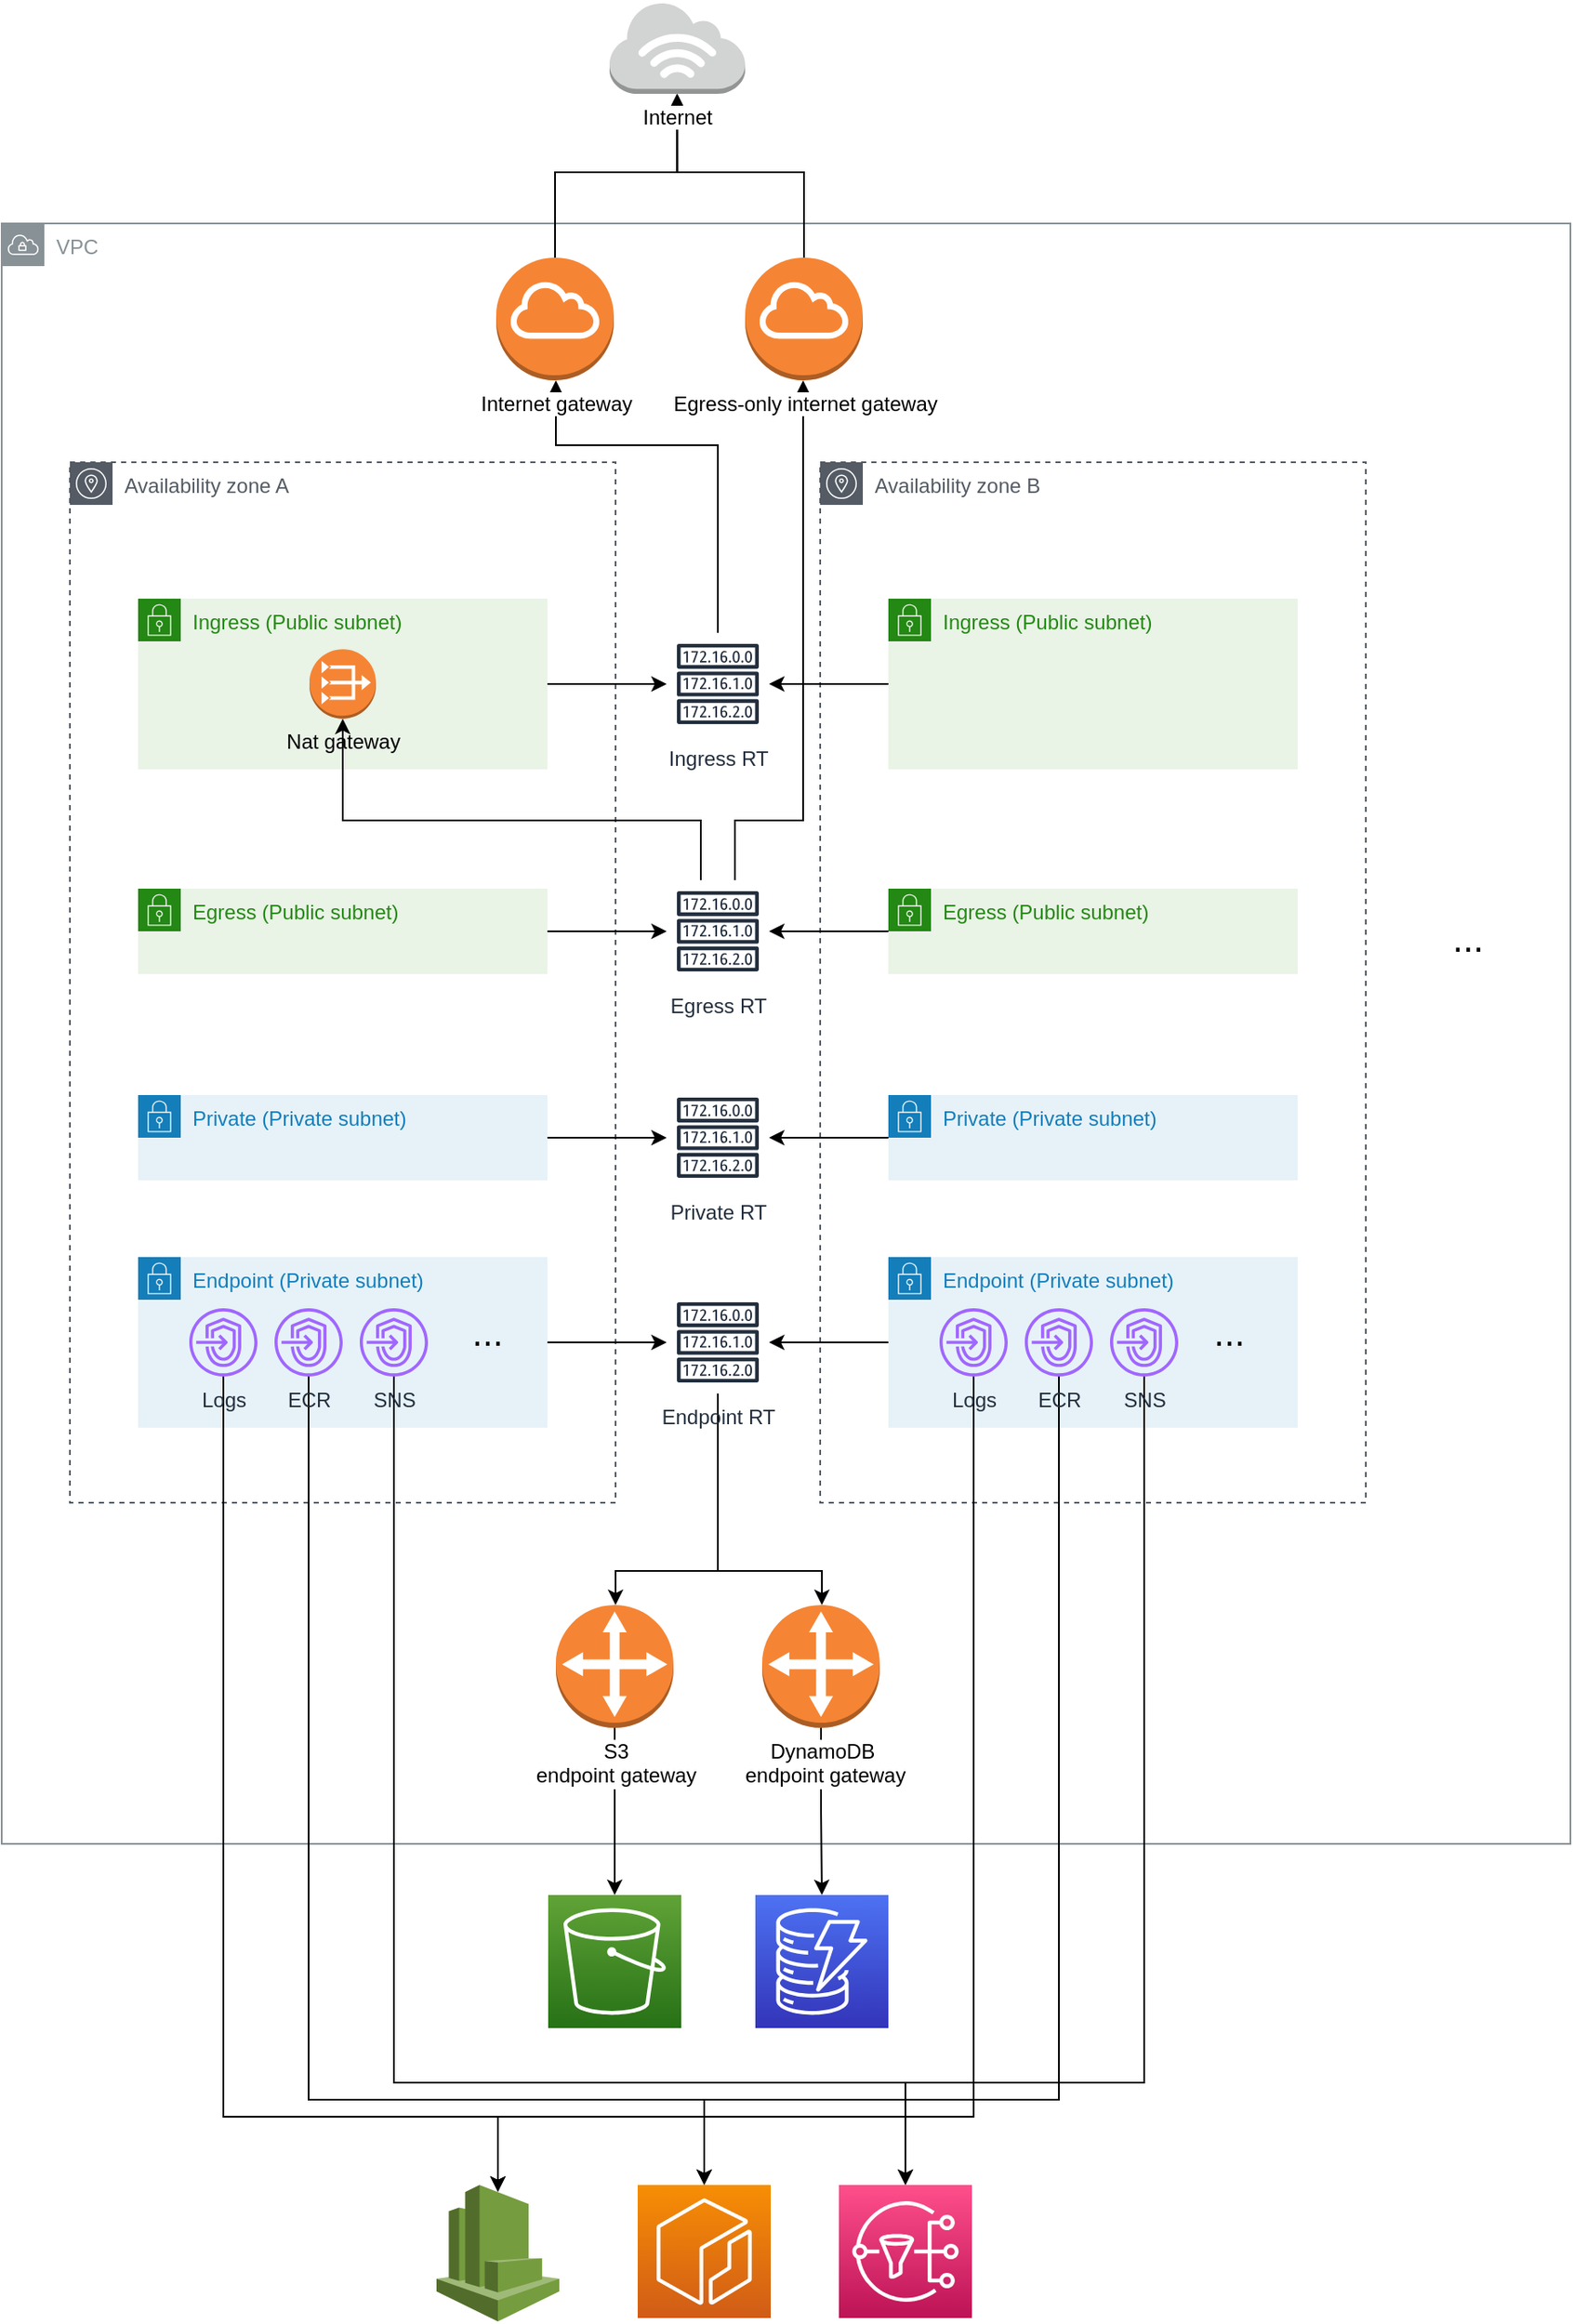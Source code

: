 <mxfile version="15.7.3" type="device" pages="2"><diagram id="TZ54bu9ikAhACLIagLU2" name="Disable multiple NAT gateway"><mxGraphModel dx="1106" dy="793" grid="1" gridSize="10" guides="1" tooltips="1" connect="1" arrows="1" fold="1" page="1" pageScale="1" pageWidth="1169" pageHeight="827" math="0" shadow="0"><root><mxCell id="0"/><mxCell id="1" parent="0"/><mxCell id="vPpTF-DonqwKRMof33t0-2" value="VPC" style="sketch=0;outlineConnect=0;gradientColor=none;html=1;whiteSpace=wrap;fontSize=12;fontStyle=0;shape=mxgraph.aws4.group;grIcon=mxgraph.aws4.group_vpc;strokeColor=#879196;fillColor=none;verticalAlign=top;align=left;spacingLeft=30;fontColor=#879196;dashed=0;" parent="1" vertex="1"><mxGeometry x="120" y="170" width="920" height="950" as="geometry"/></mxCell><mxCell id="vPpTF-DonqwKRMof33t0-3" value="Availability zone A" style="sketch=0;outlineConnect=0;gradientColor=none;html=1;whiteSpace=wrap;fontSize=12;fontStyle=0;shape=mxgraph.aws4.group;grIcon=mxgraph.aws4.group_availability_zone;strokeColor=#545B64;fillColor=none;verticalAlign=top;align=left;spacingLeft=30;fontColor=#545B64;dashed=1;" parent="1" vertex="1"><mxGeometry x="160" y="310" width="320" height="610" as="geometry"/></mxCell><mxCell id="vPpTF-DonqwKRMof33t0-4" value="Availability zone B" style="sketch=0;outlineConnect=0;gradientColor=none;html=1;whiteSpace=wrap;fontSize=12;fontStyle=0;shape=mxgraph.aws4.group;grIcon=mxgraph.aws4.group_availability_zone;strokeColor=#545B64;fillColor=none;verticalAlign=top;align=left;spacingLeft=30;fontColor=#545B64;dashed=1;" parent="1" vertex="1"><mxGeometry x="600" y="310" width="320" height="610" as="geometry"/></mxCell><mxCell id="vPpTF-DonqwKRMof33t0-5" value="..." style="text;html=1;strokeColor=none;fillColor=none;align=center;verticalAlign=middle;whiteSpace=wrap;rounded=0;fontSize=22;" parent="1" vertex="1"><mxGeometry x="950" y="575" width="60" height="30" as="geometry"/></mxCell><mxCell id="vPpTF-DonqwKRMof33t0-26" style="edgeStyle=orthogonalEdgeStyle;rounded=0;orthogonalLoop=1;jettySize=auto;html=1;exitX=1;exitY=0.5;exitDx=0;exitDy=0;fontSize=22;" parent="1" source="vPpTF-DonqwKRMof33t0-6" target="vPpTF-DonqwKRMof33t0-17" edge="1"><mxGeometry relative="1" as="geometry"/></mxCell><mxCell id="vPpTF-DonqwKRMof33t0-6" value="Endpoint (Private subnet)" style="points=[[0,0],[0.25,0],[0.5,0],[0.75,0],[1,0],[1,0.25],[1,0.5],[1,0.75],[1,1],[0.75,1],[0.5,1],[0.25,1],[0,1],[0,0.75],[0,0.5],[0,0.25]];outlineConnect=0;gradientColor=none;html=1;whiteSpace=wrap;fontSize=12;fontStyle=0;shape=mxgraph.aws4.group;grIcon=mxgraph.aws4.group_security_group;grStroke=0;strokeColor=#147EBA;fillColor=#E6F2F8;verticalAlign=top;align=left;spacingLeft=30;fontColor=#147EBA;dashed=0;" parent="1" vertex="1"><mxGeometry x="200" y="776" width="240" height="100" as="geometry"/></mxCell><mxCell id="vPpTF-DonqwKRMof33t0-27" style="edgeStyle=orthogonalEdgeStyle;rounded=0;orthogonalLoop=1;jettySize=auto;html=1;exitX=0;exitY=0.5;exitDx=0;exitDy=0;fontSize=22;" parent="1" source="vPpTF-DonqwKRMof33t0-7" target="vPpTF-DonqwKRMof33t0-17" edge="1"><mxGeometry relative="1" as="geometry"><mxPoint x="590" y="826" as="targetPoint"/></mxGeometry></mxCell><mxCell id="vPpTF-DonqwKRMof33t0-7" value="Endpoint (Private subnet)" style="points=[[0,0],[0.25,0],[0.5,0],[0.75,0],[1,0],[1,0.25],[1,0.5],[1,0.75],[1,1],[0.75,1],[0.5,1],[0.25,1],[0,1],[0,0.75],[0,0.5],[0,0.25]];outlineConnect=0;gradientColor=none;html=1;whiteSpace=wrap;fontSize=12;fontStyle=0;shape=mxgraph.aws4.group;grIcon=mxgraph.aws4.group_security_group;grStroke=0;strokeColor=#147EBA;fillColor=#E6F2F8;verticalAlign=top;align=left;spacingLeft=30;fontColor=#147EBA;dashed=0;" parent="1" vertex="1"><mxGeometry x="640" y="776" width="240" height="100" as="geometry"/></mxCell><mxCell id="vPpTF-DonqwKRMof33t0-19" style="edgeStyle=orthogonalEdgeStyle;rounded=0;orthogonalLoop=1;jettySize=auto;html=1;exitX=1;exitY=0.5;exitDx=0;exitDy=0;fontSize=22;" parent="1" source="vPpTF-DonqwKRMof33t0-8" target="vPpTF-DonqwKRMof33t0-14" edge="1"><mxGeometry relative="1" as="geometry"/></mxCell><mxCell id="vPpTF-DonqwKRMof33t0-8" value="Ingress (Public subnet)" style="points=[[0,0],[0.25,0],[0.5,0],[0.75,0],[1,0],[1,0.25],[1,0.5],[1,0.75],[1,1],[0.75,1],[0.5,1],[0.25,1],[0,1],[0,0.75],[0,0.5],[0,0.25]];outlineConnect=0;gradientColor=none;html=1;whiteSpace=wrap;fontSize=12;fontStyle=0;shape=mxgraph.aws4.group;grIcon=mxgraph.aws4.group_security_group;grStroke=0;strokeColor=#248814;fillColor=#E9F3E6;verticalAlign=top;align=left;spacingLeft=30;fontColor=#248814;dashed=0;" parent="1" vertex="1"><mxGeometry x="200" y="390" width="240" height="100" as="geometry"/></mxCell><mxCell id="vPpTF-DonqwKRMof33t0-20" style="edgeStyle=orthogonalEdgeStyle;rounded=0;orthogonalLoop=1;jettySize=auto;html=1;exitX=0;exitY=0.5;exitDx=0;exitDy=0;fontSize=22;" parent="1" source="vPpTF-DonqwKRMof33t0-9" target="vPpTF-DonqwKRMof33t0-14" edge="1"><mxGeometry relative="1" as="geometry"><mxPoint x="590" y="440" as="targetPoint"/></mxGeometry></mxCell><mxCell id="vPpTF-DonqwKRMof33t0-9" value="Ingress (Public subnet)" style="points=[[0,0],[0.25,0],[0.5,0],[0.75,0],[1,0],[1,0.25],[1,0.5],[1,0.75],[1,1],[0.75,1],[0.5,1],[0.25,1],[0,1],[0,0.75],[0,0.5],[0,0.25]];outlineConnect=0;gradientColor=none;html=1;whiteSpace=wrap;fontSize=12;fontStyle=0;shape=mxgraph.aws4.group;grIcon=mxgraph.aws4.group_security_group;grStroke=0;strokeColor=#248814;fillColor=#E9F3E6;verticalAlign=top;align=left;spacingLeft=30;fontColor=#248814;dashed=0;" parent="1" vertex="1"><mxGeometry x="640" y="390" width="240" height="100" as="geometry"/></mxCell><mxCell id="vPpTF-DonqwKRMof33t0-23" style="edgeStyle=orthogonalEdgeStyle;rounded=0;orthogonalLoop=1;jettySize=auto;html=1;exitX=1;exitY=0.5;exitDx=0;exitDy=0;fontSize=22;" parent="1" source="vPpTF-DonqwKRMof33t0-10" target="vPpTF-DonqwKRMof33t0-15" edge="1"><mxGeometry relative="1" as="geometry"/></mxCell><mxCell id="vPpTF-DonqwKRMof33t0-10" value="Egress (Public subnet)" style="points=[[0,0],[0.25,0],[0.5,0],[0.75,0],[1,0],[1,0.25],[1,0.5],[1,0.75],[1,1],[0.75,1],[0.5,1],[0.25,1],[0,1],[0,0.75],[0,0.5],[0,0.25]];outlineConnect=0;gradientColor=none;html=1;whiteSpace=wrap;fontSize=12;fontStyle=0;shape=mxgraph.aws4.group;grIcon=mxgraph.aws4.group_security_group;grStroke=0;strokeColor=#248814;fillColor=#E9F3E6;verticalAlign=top;align=left;spacingLeft=30;fontColor=#248814;dashed=0;" parent="1" vertex="1"><mxGeometry x="200" y="560" width="240" height="50" as="geometry"/></mxCell><mxCell id="vPpTF-DonqwKRMof33t0-22" style="edgeStyle=orthogonalEdgeStyle;rounded=0;orthogonalLoop=1;jettySize=auto;html=1;exitX=0;exitY=0.5;exitDx=0;exitDy=0;fontSize=22;" parent="1" source="vPpTF-DonqwKRMof33t0-11" target="vPpTF-DonqwKRMof33t0-15" edge="1"><mxGeometry relative="1" as="geometry"><mxPoint x="590" y="585" as="targetPoint"/></mxGeometry></mxCell><mxCell id="vPpTF-DonqwKRMof33t0-11" value="Egress (Public subnet)" style="points=[[0,0],[0.25,0],[0.5,0],[0.75,0],[1,0],[1,0.25],[1,0.5],[1,0.75],[1,1],[0.75,1],[0.5,1],[0.25,1],[0,1],[0,0.75],[0,0.5],[0,0.25]];outlineConnect=0;gradientColor=none;html=1;whiteSpace=wrap;fontSize=12;fontStyle=0;shape=mxgraph.aws4.group;grIcon=mxgraph.aws4.group_security_group;grStroke=0;strokeColor=#248814;fillColor=#E9F3E6;verticalAlign=top;align=left;spacingLeft=30;fontColor=#248814;dashed=0;" parent="1" vertex="1"><mxGeometry x="640" y="560" width="240" height="50" as="geometry"/></mxCell><mxCell id="vPpTF-DonqwKRMof33t0-25" style="edgeStyle=orthogonalEdgeStyle;rounded=0;orthogonalLoop=1;jettySize=auto;html=1;exitX=1;exitY=0.5;exitDx=0;exitDy=0;fontSize=22;" parent="1" source="vPpTF-DonqwKRMof33t0-12" target="vPpTF-DonqwKRMof33t0-18" edge="1"><mxGeometry relative="1" as="geometry"/></mxCell><mxCell id="vPpTF-DonqwKRMof33t0-12" value="Private (Private subnet)" style="points=[[0,0],[0.25,0],[0.5,0],[0.75,0],[1,0],[1,0.25],[1,0.5],[1,0.75],[1,1],[0.75,1],[0.5,1],[0.25,1],[0,1],[0,0.75],[0,0.5],[0,0.25]];outlineConnect=0;gradientColor=none;html=1;whiteSpace=wrap;fontSize=12;fontStyle=0;shape=mxgraph.aws4.group;grIcon=mxgraph.aws4.group_security_group;grStroke=0;strokeColor=#147EBA;fillColor=#E6F2F8;verticalAlign=top;align=left;spacingLeft=30;fontColor=#147EBA;dashed=0;" parent="1" vertex="1"><mxGeometry x="200" y="681" width="240" height="50" as="geometry"/></mxCell><mxCell id="vPpTF-DonqwKRMof33t0-24" style="edgeStyle=orthogonalEdgeStyle;rounded=0;orthogonalLoop=1;jettySize=auto;html=1;exitX=0;exitY=0.5;exitDx=0;exitDy=0;fontSize=22;" parent="1" source="vPpTF-DonqwKRMof33t0-13" target="vPpTF-DonqwKRMof33t0-18" edge="1"><mxGeometry relative="1" as="geometry"><mxPoint x="590" y="706" as="targetPoint"/></mxGeometry></mxCell><mxCell id="vPpTF-DonqwKRMof33t0-13" value="Private (Private subnet)" style="points=[[0,0],[0.25,0],[0.5,0],[0.75,0],[1,0],[1,0.25],[1,0.5],[1,0.75],[1,1],[0.75,1],[0.5,1],[0.25,1],[0,1],[0,0.75],[0,0.5],[0,0.25]];outlineConnect=0;gradientColor=none;html=1;whiteSpace=wrap;fontSize=12;fontStyle=0;shape=mxgraph.aws4.group;grIcon=mxgraph.aws4.group_security_group;grStroke=0;strokeColor=#147EBA;fillColor=#E6F2F8;verticalAlign=top;align=left;spacingLeft=30;fontColor=#147EBA;dashed=0;" parent="1" vertex="1"><mxGeometry x="640" y="681" width="240" height="50" as="geometry"/></mxCell><mxCell id="vPpTF-DonqwKRMof33t0-29" style="edgeStyle=orthogonalEdgeStyle;rounded=0;orthogonalLoop=1;jettySize=auto;html=1;fontSize=12;" parent="1" source="vPpTF-DonqwKRMof33t0-14" target="vPpTF-DonqwKRMof33t0-28" edge="1"><mxGeometry relative="1" as="geometry"><Array as="points"><mxPoint x="540" y="300"/><mxPoint x="445" y="300"/></Array></mxGeometry></mxCell><mxCell id="vPpTF-DonqwKRMof33t0-14" value="Ingress RT" style="sketch=0;outlineConnect=0;fontColor=#232F3E;gradientColor=none;strokeColor=#232F3E;fillColor=#ffffff;dashed=0;verticalLabelPosition=bottom;verticalAlign=top;align=center;html=1;fontSize=12;fontStyle=0;aspect=fixed;shape=mxgraph.aws4.resourceIcon;resIcon=mxgraph.aws4.route_table;" parent="1" vertex="1"><mxGeometry x="510" y="410" width="60" height="60" as="geometry"/></mxCell><mxCell id="vPpTF-DonqwKRMof33t0-32" style="edgeStyle=orthogonalEdgeStyle;rounded=0;orthogonalLoop=1;jettySize=auto;html=1;entryX=0.5;entryY=1;entryDx=0;entryDy=0;entryPerimeter=0;fontSize=12;" parent="1" source="vPpTF-DonqwKRMof33t0-15" target="vPpTF-DonqwKRMof33t0-30" edge="1"><mxGeometry relative="1" as="geometry"><Array as="points"><mxPoint x="530" y="520"/><mxPoint x="320" y="520"/></Array></mxGeometry></mxCell><mxCell id="vPpTF-DonqwKRMof33t0-34" style="edgeStyle=orthogonalEdgeStyle;rounded=0;orthogonalLoop=1;jettySize=auto;html=1;entryX=0.5;entryY=1;entryDx=0;entryDy=0;entryPerimeter=0;fontSize=12;" parent="1" source="vPpTF-DonqwKRMof33t0-15" target="vPpTF-DonqwKRMof33t0-33" edge="1"><mxGeometry relative="1" as="geometry"><Array as="points"><mxPoint x="550" y="520"/><mxPoint x="590" y="520"/><mxPoint x="590" y="262"/></Array></mxGeometry></mxCell><mxCell id="vPpTF-DonqwKRMof33t0-15" value="Egress RT" style="sketch=0;outlineConnect=0;fontColor=#232F3E;gradientColor=none;strokeColor=#232F3E;fillColor=#ffffff;dashed=0;verticalLabelPosition=bottom;verticalAlign=top;align=center;html=1;fontSize=12;fontStyle=0;aspect=fixed;shape=mxgraph.aws4.resourceIcon;resIcon=mxgraph.aws4.route_table;" parent="1" vertex="1"><mxGeometry x="510" y="555" width="60" height="60" as="geometry"/></mxCell><mxCell id="vPpTF-DonqwKRMof33t0-41" style="edgeStyle=orthogonalEdgeStyle;rounded=0;orthogonalLoop=1;jettySize=auto;html=1;fontSize=12;" parent="1" source="vPpTF-DonqwKRMof33t0-17" target="vPpTF-DonqwKRMof33t0-40" edge="1"><mxGeometry relative="1" as="geometry"><Array as="points"><mxPoint x="540" y="960"/><mxPoint x="480" y="960"/></Array></mxGeometry></mxCell><mxCell id="vPpTF-DonqwKRMof33t0-43" style="edgeStyle=orthogonalEdgeStyle;rounded=0;orthogonalLoop=1;jettySize=auto;html=1;fontSize=12;" parent="1" source="vPpTF-DonqwKRMof33t0-17" target="vPpTF-DonqwKRMof33t0-42" edge="1"><mxGeometry relative="1" as="geometry"><Array as="points"><mxPoint x="540" y="960"/><mxPoint x="601" y="960"/></Array></mxGeometry></mxCell><mxCell id="vPpTF-DonqwKRMof33t0-17" value="Endpoint RT" style="sketch=0;outlineConnect=0;fontColor=#232F3E;gradientColor=none;strokeColor=#232F3E;fillColor=#ffffff;dashed=0;verticalLabelPosition=bottom;verticalAlign=top;align=center;html=1;fontSize=12;fontStyle=0;aspect=fixed;shape=mxgraph.aws4.resourceIcon;resIcon=mxgraph.aws4.route_table;" parent="1" vertex="1"><mxGeometry x="510" y="796" width="60" height="60" as="geometry"/></mxCell><mxCell id="vPpTF-DonqwKRMof33t0-18" value="Private RT" style="sketch=0;outlineConnect=0;fontColor=#232F3E;gradientColor=none;strokeColor=#232F3E;fillColor=#ffffff;dashed=0;verticalLabelPosition=bottom;verticalAlign=top;align=center;html=1;fontSize=12;fontStyle=0;aspect=fixed;shape=mxgraph.aws4.resourceIcon;resIcon=mxgraph.aws4.route_table;" parent="1" vertex="1"><mxGeometry x="510" y="676" width="60" height="60" as="geometry"/></mxCell><mxCell id="vPpTF-DonqwKRMof33t0-36" style="edgeStyle=orthogonalEdgeStyle;rounded=0;orthogonalLoop=1;jettySize=auto;html=1;fontSize=12;" parent="1" source="vPpTF-DonqwKRMof33t0-28" target="vPpTF-DonqwKRMof33t0-35" edge="1"><mxGeometry relative="1" as="geometry"><Array as="points"><mxPoint x="445" y="140"/><mxPoint x="516" y="140"/></Array></mxGeometry></mxCell><mxCell id="vPpTF-DonqwKRMof33t0-28" value="Internet gateway" style="outlineConnect=0;dashed=0;verticalLabelPosition=bottom;verticalAlign=top;align=center;html=1;shape=mxgraph.aws3.internet_gateway;fillColor=#F58534;gradientColor=none;fontSize=12;labelBackgroundColor=default;" parent="1" vertex="1"><mxGeometry x="410" y="190" width="69" height="72" as="geometry"/></mxCell><mxCell id="vPpTF-DonqwKRMof33t0-30" value="Nat gateway" style="outlineConnect=0;dashed=0;verticalLabelPosition=bottom;verticalAlign=top;align=center;html=1;shape=mxgraph.aws3.vpc_nat_gateway;fillColor=#F58534;gradientColor=none;labelBackgroundColor=none;fontSize=12;" parent="1" vertex="1"><mxGeometry x="300.5" y="419.65" width="39" height="40.7" as="geometry"/></mxCell><mxCell id="vPpTF-DonqwKRMof33t0-38" style="edgeStyle=orthogonalEdgeStyle;rounded=0;orthogonalLoop=1;jettySize=auto;html=1;entryX=0.5;entryY=1;entryDx=0;entryDy=0;entryPerimeter=0;fontSize=12;" parent="1" source="vPpTF-DonqwKRMof33t0-33" target="vPpTF-DonqwKRMof33t0-35" edge="1"><mxGeometry relative="1" as="geometry"><Array as="points"><mxPoint x="591" y="140"/><mxPoint x="516" y="140"/></Array></mxGeometry></mxCell><mxCell id="vPpTF-DonqwKRMof33t0-33" value="Egress-only internet gateway" style="outlineConnect=0;dashed=0;verticalLabelPosition=bottom;verticalAlign=top;align=center;html=1;shape=mxgraph.aws3.internet_gateway;fillColor=#F58534;gradientColor=none;labelBackgroundColor=default;fontSize=12;" parent="1" vertex="1"><mxGeometry x="556" y="190" width="69" height="72" as="geometry"/></mxCell><mxCell id="vPpTF-DonqwKRMof33t0-35" value="Internet" style="outlineConnect=0;dashed=0;verticalLabelPosition=bottom;verticalAlign=top;align=center;html=1;shape=mxgraph.aws3.internet_3;fillColor=#D2D3D3;gradientColor=none;labelBackgroundColor=default;fontSize=12;" parent="1" vertex="1"><mxGeometry x="476.5" y="40" width="79.5" height="54" as="geometry"/></mxCell><mxCell id="vPpTF-DonqwKRMof33t0-48" style="edgeStyle=orthogonalEdgeStyle;rounded=0;orthogonalLoop=1;jettySize=auto;html=1;fontSize=12;" parent="1" source="vPpTF-DonqwKRMof33t0-40" target="vPpTF-DonqwKRMof33t0-46" edge="1"><mxGeometry relative="1" as="geometry"/></mxCell><mxCell id="vPpTF-DonqwKRMof33t0-40" value="S3 &lt;br&gt;endpoint gateway" style="outlineConnect=0;dashed=0;verticalLabelPosition=bottom;verticalAlign=top;align=center;html=1;shape=mxgraph.aws3.customer_gateway;fillColor=#F58534;gradientColor=none;labelBackgroundColor=default;fontSize=12;" parent="1" vertex="1"><mxGeometry x="445" y="980" width="69" height="72" as="geometry"/></mxCell><mxCell id="vPpTF-DonqwKRMof33t0-47" style="edgeStyle=orthogonalEdgeStyle;rounded=0;orthogonalLoop=1;jettySize=auto;html=1;entryX=0.5;entryY=0;entryDx=0;entryDy=0;entryPerimeter=0;fontSize=12;" parent="1" source="vPpTF-DonqwKRMof33t0-42" target="vPpTF-DonqwKRMof33t0-45" edge="1"><mxGeometry relative="1" as="geometry"/></mxCell><mxCell id="vPpTF-DonqwKRMof33t0-42" value="DynamoDB&lt;br&gt;&amp;nbsp;endpoint gateway" style="outlineConnect=0;dashed=0;verticalLabelPosition=bottom;verticalAlign=top;align=center;html=1;shape=mxgraph.aws3.customer_gateway;fillColor=#F58534;gradientColor=none;labelBackgroundColor=default;fontSize=12;" parent="1" vertex="1"><mxGeometry x="566" y="980" width="69" height="72" as="geometry"/></mxCell><mxCell id="vPpTF-DonqwKRMof33t0-45" value="" style="sketch=0;points=[[0,0,0],[0.25,0,0],[0.5,0,0],[0.75,0,0],[1,0,0],[0,1,0],[0.25,1,0],[0.5,1,0],[0.75,1,0],[1,1,0],[0,0.25,0],[0,0.5,0],[0,0.75,0],[1,0.25,0],[1,0.5,0],[1,0.75,0]];outlineConnect=0;fontColor=#232F3E;gradientColor=#4D72F3;gradientDirection=north;fillColor=#3334B9;strokeColor=#ffffff;dashed=0;verticalLabelPosition=bottom;verticalAlign=top;align=center;html=1;fontSize=12;fontStyle=0;aspect=fixed;shape=mxgraph.aws4.resourceIcon;resIcon=mxgraph.aws4.dynamodb;labelBackgroundColor=default;" parent="1" vertex="1"><mxGeometry x="562" y="1150" width="78" height="78" as="geometry"/></mxCell><mxCell id="vPpTF-DonqwKRMof33t0-46" value="" style="sketch=0;points=[[0,0,0],[0.25,0,0],[0.5,0,0],[0.75,0,0],[1,0,0],[0,1,0],[0.25,1,0],[0.5,1,0],[0.75,1,0],[1,1,0],[0,0.25,0],[0,0.5,0],[0,0.75,0],[1,0.25,0],[1,0.5,0],[1,0.75,0]];outlineConnect=0;fontColor=#232F3E;gradientColor=#60A337;gradientDirection=north;fillColor=#277116;strokeColor=#ffffff;dashed=0;verticalLabelPosition=bottom;verticalAlign=top;align=center;html=1;fontSize=12;fontStyle=0;aspect=fixed;shape=mxgraph.aws4.resourceIcon;resIcon=mxgraph.aws4.s3;labelBackgroundColor=default;" parent="1" vertex="1"><mxGeometry x="440.5" y="1150" width="78" height="78" as="geometry"/></mxCell><mxCell id="vPpTF-DonqwKRMof33t0-58" style="edgeStyle=orthogonalEdgeStyle;rounded=0;orthogonalLoop=1;jettySize=auto;html=1;entryX=0.5;entryY=0.05;entryDx=0;entryDy=0;entryPerimeter=0;fontSize=12;" parent="1" source="vPpTF-DonqwKRMof33t0-49" target="vPpTF-DonqwKRMof33t0-52" edge="1"><mxGeometry relative="1" as="geometry"><Array as="points"><mxPoint x="250" y="1280"/><mxPoint x="411" y="1280"/></Array></mxGeometry></mxCell><mxCell id="vPpTF-DonqwKRMof33t0-49" value="Logs" style="sketch=0;outlineConnect=0;fontColor=#232F3E;gradientColor=none;fillColor=#A166FF;strokeColor=none;dashed=0;verticalLabelPosition=bottom;verticalAlign=top;align=center;html=1;fontSize=12;fontStyle=0;aspect=fixed;pointerEvents=1;shape=mxgraph.aws4.endpoints;labelBackgroundColor=none;" parent="1" vertex="1"><mxGeometry x="230" y="806" width="40" height="40" as="geometry"/></mxCell><mxCell id="vPpTF-DonqwKRMof33t0-60" style="edgeStyle=orthogonalEdgeStyle;rounded=0;orthogonalLoop=1;jettySize=auto;html=1;fontSize=12;" parent="1" source="vPpTF-DonqwKRMof33t0-50" target="vPpTF-DonqwKRMof33t0-53" edge="1"><mxGeometry relative="1" as="geometry"><Array as="points"><mxPoint x="300" y="1270"/><mxPoint x="532" y="1270"/></Array></mxGeometry></mxCell><mxCell id="vPpTF-DonqwKRMof33t0-50" value="ECR" style="sketch=0;outlineConnect=0;fontColor=#232F3E;gradientColor=none;fillColor=#A166FF;strokeColor=none;dashed=0;verticalLabelPosition=bottom;verticalAlign=top;align=center;html=1;fontSize=12;fontStyle=0;aspect=fixed;pointerEvents=1;shape=mxgraph.aws4.endpoints;labelBackgroundColor=none;" parent="1" vertex="1"><mxGeometry x="280" y="806" width="40" height="40" as="geometry"/></mxCell><mxCell id="vPpTF-DonqwKRMof33t0-63" style="edgeStyle=orthogonalEdgeStyle;rounded=0;orthogonalLoop=1;jettySize=auto;html=1;fontSize=12;" parent="1" source="vPpTF-DonqwKRMof33t0-51" target="vPpTF-DonqwKRMof33t0-54" edge="1"><mxGeometry relative="1" as="geometry"><Array as="points"><mxPoint x="350" y="1260"/><mxPoint x="650" y="1260"/></Array></mxGeometry></mxCell><mxCell id="vPpTF-DonqwKRMof33t0-51" value="SNS" style="sketch=0;outlineConnect=0;fontColor=#232F3E;gradientColor=none;fillColor=#A166FF;strokeColor=none;dashed=0;verticalLabelPosition=bottom;verticalAlign=top;align=center;html=1;fontSize=12;fontStyle=0;aspect=fixed;pointerEvents=1;shape=mxgraph.aws4.endpoints;labelBackgroundColor=none;" parent="1" vertex="1"><mxGeometry x="330" y="806" width="40" height="40" as="geometry"/></mxCell><mxCell id="vPpTF-DonqwKRMof33t0-52" value="" style="outlineConnect=0;dashed=0;verticalLabelPosition=bottom;verticalAlign=top;align=center;html=1;shape=mxgraph.aws3.cloudwatch;fillColor=#759C3E;gradientColor=none;labelBackgroundColor=none;fontSize=12;" parent="1" vertex="1"><mxGeometry x="375" y="1320" width="72" height="80" as="geometry"/></mxCell><mxCell id="vPpTF-DonqwKRMof33t0-53" value="" style="sketch=0;points=[[0,0,0],[0.25,0,0],[0.5,0,0],[0.75,0,0],[1,0,0],[0,1,0],[0.25,1,0],[0.5,1,0],[0.75,1,0],[1,1,0],[0,0.25,0],[0,0.5,0],[0,0.75,0],[1,0.25,0],[1,0.5,0],[1,0.75,0]];outlineConnect=0;fontColor=#232F3E;gradientColor=#F78E04;gradientDirection=north;fillColor=#D05C17;strokeColor=#ffffff;dashed=0;verticalLabelPosition=bottom;verticalAlign=top;align=center;html=1;fontSize=12;fontStyle=0;aspect=fixed;shape=mxgraph.aws4.resourceIcon;resIcon=mxgraph.aws4.ecr;labelBackgroundColor=none;" parent="1" vertex="1"><mxGeometry x="493" y="1320" width="78" height="78" as="geometry"/></mxCell><mxCell id="vPpTF-DonqwKRMof33t0-54" value="" style="sketch=0;points=[[0,0,0],[0.25,0,0],[0.5,0,0],[0.75,0,0],[1,0,0],[0,1,0],[0.25,1,0],[0.5,1,0],[0.75,1,0],[1,1,0],[0,0.25,0],[0,0.5,0],[0,0.75,0],[1,0.25,0],[1,0.5,0],[1,0.75,0]];outlineConnect=0;fontColor=#232F3E;gradientColor=#FF4F8B;gradientDirection=north;fillColor=#BC1356;strokeColor=#ffffff;dashed=0;verticalLabelPosition=bottom;verticalAlign=top;align=center;html=1;fontSize=12;fontStyle=0;aspect=fixed;shape=mxgraph.aws4.resourceIcon;resIcon=mxgraph.aws4.sns;labelBackgroundColor=none;" parent="1" vertex="1"><mxGeometry x="611" y="1320" width="78" height="78" as="geometry"/></mxCell><mxCell id="vPpTF-DonqwKRMof33t0-59" style="edgeStyle=orthogonalEdgeStyle;rounded=0;orthogonalLoop=1;jettySize=auto;html=1;entryX=0.5;entryY=0.05;entryDx=0;entryDy=0;entryPerimeter=0;fontSize=12;" parent="1" source="vPpTF-DonqwKRMof33t0-55" target="vPpTF-DonqwKRMof33t0-52" edge="1"><mxGeometry relative="1" as="geometry"><Array as="points"><mxPoint x="690" y="1280"/><mxPoint x="411" y="1280"/></Array></mxGeometry></mxCell><mxCell id="vPpTF-DonqwKRMof33t0-55" value="Logs" style="sketch=0;outlineConnect=0;fontColor=#232F3E;gradientColor=none;fillColor=#A166FF;strokeColor=none;dashed=0;verticalLabelPosition=bottom;verticalAlign=top;align=center;html=1;fontSize=12;fontStyle=0;aspect=fixed;pointerEvents=1;shape=mxgraph.aws4.endpoints;labelBackgroundColor=none;" parent="1" vertex="1"><mxGeometry x="670" y="806" width="40" height="40" as="geometry"/></mxCell><mxCell id="vPpTF-DonqwKRMof33t0-61" style="edgeStyle=orthogonalEdgeStyle;rounded=0;orthogonalLoop=1;jettySize=auto;html=1;fontSize=12;" parent="1" source="vPpTF-DonqwKRMof33t0-56" target="vPpTF-DonqwKRMof33t0-53" edge="1"><mxGeometry relative="1" as="geometry"><Array as="points"><mxPoint x="740" y="1270"/><mxPoint x="532" y="1270"/></Array></mxGeometry></mxCell><mxCell id="vPpTF-DonqwKRMof33t0-56" value="ECR" style="sketch=0;outlineConnect=0;fontColor=#232F3E;gradientColor=none;fillColor=#A166FF;strokeColor=none;dashed=0;verticalLabelPosition=bottom;verticalAlign=top;align=center;html=1;fontSize=12;fontStyle=0;aspect=fixed;pointerEvents=1;shape=mxgraph.aws4.endpoints;labelBackgroundColor=none;" parent="1" vertex="1"><mxGeometry x="720" y="806" width="40" height="40" as="geometry"/></mxCell><mxCell id="vPpTF-DonqwKRMof33t0-62" style="edgeStyle=orthogonalEdgeStyle;rounded=0;orthogonalLoop=1;jettySize=auto;html=1;fontSize=12;" parent="1" source="vPpTF-DonqwKRMof33t0-57" target="vPpTF-DonqwKRMof33t0-54" edge="1"><mxGeometry relative="1" as="geometry"><Array as="points"><mxPoint x="790" y="1260"/><mxPoint x="650" y="1260"/></Array></mxGeometry></mxCell><mxCell id="vPpTF-DonqwKRMof33t0-57" value="SNS" style="sketch=0;outlineConnect=0;fontColor=#232F3E;gradientColor=none;fillColor=#A166FF;strokeColor=none;dashed=0;verticalLabelPosition=bottom;verticalAlign=top;align=center;html=1;fontSize=12;fontStyle=0;aspect=fixed;pointerEvents=1;shape=mxgraph.aws4.endpoints;labelBackgroundColor=none;" parent="1" vertex="1"><mxGeometry x="770" y="806" width="40" height="40" as="geometry"/></mxCell><mxCell id="vPpTF-DonqwKRMof33t0-65" value="..." style="text;html=1;strokeColor=none;fillColor=none;align=center;verticalAlign=middle;whiteSpace=wrap;rounded=0;fontSize=22;" parent="1" vertex="1"><mxGeometry x="810" y="806" width="60" height="30" as="geometry"/></mxCell><mxCell id="vPpTF-DonqwKRMof33t0-66" value="..." style="text;html=1;strokeColor=none;fillColor=none;align=center;verticalAlign=middle;whiteSpace=wrap;rounded=0;fontSize=22;" parent="1" vertex="1"><mxGeometry x="375" y="806" width="60" height="30" as="geometry"/></mxCell></root></mxGraphModel></diagram><diagram id="oc0LXDnyFK4rldXFDPoU" name="Enable multiple NAT gateway"><mxGraphModel dx="1106" dy="793" grid="1" gridSize="10" guides="1" tooltips="1" connect="1" arrows="1" fold="1" page="1" pageScale="1" pageWidth="850" pageHeight="1100" background="#ffffff" math="0" shadow="0"><root><mxCell id="l81Duiumf09yxJIa4L9Y-0"/><mxCell id="l81Duiumf09yxJIa4L9Y-1" parent="l81Duiumf09yxJIa4L9Y-0"/><mxCell id="xAfM93EW6_2ZGEFc-auE-0" value="VPC" style="sketch=0;outlineConnect=0;gradientColor=none;html=1;whiteSpace=wrap;fontSize=12;fontStyle=0;shape=mxgraph.aws4.group;grIcon=mxgraph.aws4.group_vpc;strokeColor=#879196;fillColor=none;verticalAlign=top;align=left;spacingLeft=30;fontColor=#879196;dashed=0;" parent="l81Duiumf09yxJIa4L9Y-1" vertex="1"><mxGeometry x="120" y="170" width="1120" height="950" as="geometry"/></mxCell><mxCell id="xAfM93EW6_2ZGEFc-auE-1" value="Availability zone A" style="sketch=0;outlineConnect=0;gradientColor=none;html=1;whiteSpace=wrap;fontSize=12;fontStyle=0;shape=mxgraph.aws4.group;grIcon=mxgraph.aws4.group_availability_zone;strokeColor=#545B64;fillColor=none;verticalAlign=top;align=left;spacingLeft=30;fontColor=#545B64;dashed=1;" parent="l81Duiumf09yxJIa4L9Y-1" vertex="1"><mxGeometry x="160" y="310" width="390" height="610" as="geometry"/></mxCell><mxCell id="xAfM93EW6_2ZGEFc-auE-2" value="Availability zone B" style="sketch=0;outlineConnect=0;gradientColor=none;html=1;whiteSpace=wrap;fontSize=12;fontStyle=0;shape=mxgraph.aws4.group;grIcon=mxgraph.aws4.group_availability_zone;strokeColor=#545B64;fillColor=none;verticalAlign=top;align=left;spacingLeft=30;fontColor=#545B64;dashed=1;" parent="l81Duiumf09yxJIa4L9Y-1" vertex="1"><mxGeometry x="730" y="310" width="400" height="610" as="geometry"/></mxCell><mxCell id="xAfM93EW6_2ZGEFc-auE-3" value="..." style="text;html=1;strokeColor=none;fillColor=none;align=center;verticalAlign=middle;whiteSpace=wrap;rounded=0;fontSize=22;" parent="l81Duiumf09yxJIa4L9Y-1" vertex="1"><mxGeometry x="1160" y="575" width="60" height="30" as="geometry"/></mxCell><mxCell id="xAfM93EW6_2ZGEFc-auE-4" style="edgeStyle=orthogonalEdgeStyle;rounded=0;orthogonalLoop=1;jettySize=auto;html=1;exitX=1;exitY=0.5;exitDx=0;exitDy=0;fontSize=22;" parent="l81Duiumf09yxJIa4L9Y-1" source="xAfM93EW6_2ZGEFc-auE-5" target="xAfM93EW6_2ZGEFc-auE-27" edge="1"><mxGeometry relative="1" as="geometry"/></mxCell><mxCell id="xAfM93EW6_2ZGEFc-auE-5" value="Endpoint (Private subnet)" style="points=[[0,0],[0.25,0],[0.5,0],[0.75,0],[1,0],[1,0.25],[1,0.5],[1,0.75],[1,1],[0.75,1],[0.5,1],[0.25,1],[0,1],[0,0.75],[0,0.5],[0,0.25]];outlineConnect=0;gradientColor=none;html=1;whiteSpace=wrap;fontSize=12;fontStyle=0;shape=mxgraph.aws4.group;grIcon=mxgraph.aws4.group_security_group;grStroke=0;strokeColor=#147EBA;fillColor=#E6F2F8;verticalAlign=top;align=left;spacingLeft=30;fontColor=#147EBA;dashed=0;" parent="l81Duiumf09yxJIa4L9Y-1" vertex="1"><mxGeometry x="200" y="776" width="240" height="100" as="geometry"/></mxCell><mxCell id="xAfM93EW6_2ZGEFc-auE-6" style="edgeStyle=orthogonalEdgeStyle;rounded=0;orthogonalLoop=1;jettySize=auto;html=1;exitX=0;exitY=0.5;exitDx=0;exitDy=0;fontSize=22;" parent="l81Duiumf09yxJIa4L9Y-1" source="xAfM93EW6_2ZGEFc-auE-7" target="xAfM93EW6_2ZGEFc-auE-27" edge="1"><mxGeometry relative="1" as="geometry"><mxPoint x="720" y="826" as="targetPoint"/></mxGeometry></mxCell><mxCell id="xAfM93EW6_2ZGEFc-auE-7" value="Endpoint (Private subnet)" style="points=[[0,0],[0.25,0],[0.5,0],[0.75,0],[1,0],[1,0.25],[1,0.5],[1,0.75],[1,1],[0.75,1],[0.5,1],[0.25,1],[0,1],[0,0.75],[0,0.5],[0,0.25]];outlineConnect=0;gradientColor=none;html=1;whiteSpace=wrap;fontSize=12;fontStyle=0;shape=mxgraph.aws4.group;grIcon=mxgraph.aws4.group_security_group;grStroke=0;strokeColor=#147EBA;fillColor=#E6F2F8;verticalAlign=top;align=left;spacingLeft=30;fontColor=#147EBA;dashed=0;" parent="l81Duiumf09yxJIa4L9Y-1" vertex="1"><mxGeometry x="850" y="776" width="240" height="100" as="geometry"/></mxCell><mxCell id="xAfM93EW6_2ZGEFc-auE-8" style="edgeStyle=orthogonalEdgeStyle;rounded=0;orthogonalLoop=1;jettySize=auto;html=1;exitX=1;exitY=0.5;exitDx=0;exitDy=0;fontSize=22;" parent="l81Duiumf09yxJIa4L9Y-1" source="xAfM93EW6_2ZGEFc-auE-9" target="xAfM93EW6_2ZGEFc-auE-21" edge="1"><mxGeometry relative="1" as="geometry"/></mxCell><mxCell id="xAfM93EW6_2ZGEFc-auE-9" value="Ingress (Public subnet)" style="points=[[0,0],[0.25,0],[0.5,0],[0.75,0],[1,0],[1,0.25],[1,0.5],[1,0.75],[1,1],[0.75,1],[0.5,1],[0.25,1],[0,1],[0,0.75],[0,0.5],[0,0.25]];outlineConnect=0;gradientColor=none;html=1;whiteSpace=wrap;fontSize=12;fontStyle=0;shape=mxgraph.aws4.group;grIcon=mxgraph.aws4.group_security_group;grStroke=0;strokeColor=#248814;fillColor=#E9F3E6;verticalAlign=top;align=left;spacingLeft=30;fontColor=#248814;dashed=0;" parent="l81Duiumf09yxJIa4L9Y-1" vertex="1"><mxGeometry x="200" y="390" width="240" height="100" as="geometry"/></mxCell><mxCell id="xAfM93EW6_2ZGEFc-auE-10" style="edgeStyle=orthogonalEdgeStyle;rounded=0;orthogonalLoop=1;jettySize=auto;html=1;exitX=0;exitY=0.5;exitDx=0;exitDy=0;fontSize=22;" parent="l81Duiumf09yxJIa4L9Y-1" source="xAfM93EW6_2ZGEFc-auE-11" target="xAfM93EW6_2ZGEFc-auE-21" edge="1"><mxGeometry relative="1" as="geometry"><mxPoint x="720" y="440" as="targetPoint"/></mxGeometry></mxCell><mxCell id="xAfM93EW6_2ZGEFc-auE-11" value="Ingress (Public subnet)" style="points=[[0,0],[0.25,0],[0.5,0],[0.75,0],[1,0],[1,0.25],[1,0.5],[1,0.75],[1,1],[0.75,1],[0.5,1],[0.25,1],[0,1],[0,0.75],[0,0.5],[0,0.25]];outlineConnect=0;gradientColor=none;html=1;whiteSpace=wrap;fontSize=12;fontStyle=0;shape=mxgraph.aws4.group;grIcon=mxgraph.aws4.group_security_group;grStroke=0;strokeColor=#248814;fillColor=#E9F3E6;verticalAlign=top;align=left;spacingLeft=30;fontColor=#248814;dashed=0;" parent="l81Duiumf09yxJIa4L9Y-1" vertex="1"><mxGeometry x="850" y="390" width="240" height="100" as="geometry"/></mxCell><mxCell id="xAfM93EW6_2ZGEFc-auE-12" style="edgeStyle=orthogonalEdgeStyle;rounded=0;orthogonalLoop=1;jettySize=auto;html=1;exitX=1;exitY=0.5;exitDx=0;exitDy=0;fontSize=22;" parent="l81Duiumf09yxJIa4L9Y-1" source="xAfM93EW6_2ZGEFc-auE-13" target="xAfM93EW6_2ZGEFc-auE-24" edge="1"><mxGeometry relative="1" as="geometry"/></mxCell><mxCell id="xAfM93EW6_2ZGEFc-auE-13" value="Egress (Public subnet)" style="points=[[0,0],[0.25,0],[0.5,0],[0.75,0],[1,0],[1,0.25],[1,0.5],[1,0.75],[1,1],[0.75,1],[0.5,1],[0.25,1],[0,1],[0,0.75],[0,0.5],[0,0.25]];outlineConnect=0;gradientColor=none;html=1;whiteSpace=wrap;fontSize=12;fontStyle=0;shape=mxgraph.aws4.group;grIcon=mxgraph.aws4.group_security_group;grStroke=0;strokeColor=#248814;fillColor=#E9F3E6;verticalAlign=top;align=left;spacingLeft=30;fontColor=#248814;dashed=0;" parent="l81Duiumf09yxJIa4L9Y-1" vertex="1"><mxGeometry x="200" y="560" width="240" height="50" as="geometry"/></mxCell><mxCell id="xAfM93EW6_2ZGEFc-auE-14" style="edgeStyle=orthogonalEdgeStyle;rounded=0;orthogonalLoop=1;jettySize=auto;html=1;exitX=0;exitY=0.5;exitDx=0;exitDy=0;fontSize=22;startArrow=none;" parent="l81Duiumf09yxJIa4L9Y-1" source="xAfM93EW6_2ZGEFc-auE-15" target="aPFJWhM9-hOXlAemQxXs-1" edge="1"><mxGeometry relative="1" as="geometry"><mxPoint x="680" y="585" as="targetPoint"/></mxGeometry></mxCell><mxCell id="xAfM93EW6_2ZGEFc-auE-15" value="Egress (Public subnet)" style="points=[[0,0],[0.25,0],[0.5,0],[0.75,0],[1,0],[1,0.25],[1,0.5],[1,0.75],[1,1],[0.75,1],[0.5,1],[0.25,1],[0,1],[0,0.75],[0,0.5],[0,0.25]];outlineConnect=0;gradientColor=none;html=1;whiteSpace=wrap;fontSize=12;fontStyle=0;shape=mxgraph.aws4.group;grIcon=mxgraph.aws4.group_security_group;grStroke=0;strokeColor=#248814;fillColor=#E9F3E6;verticalAlign=top;align=left;spacingLeft=30;fontColor=#248814;dashed=0;" parent="l81Duiumf09yxJIa4L9Y-1" vertex="1"><mxGeometry x="850" y="560" width="240" height="50" as="geometry"/></mxCell><mxCell id="xAfM93EW6_2ZGEFc-auE-16" style="edgeStyle=orthogonalEdgeStyle;rounded=0;orthogonalLoop=1;jettySize=auto;html=1;exitX=1;exitY=0.5;exitDx=0;exitDy=0;fontSize=22;" parent="l81Duiumf09yxJIa4L9Y-1" source="xAfM93EW6_2ZGEFc-auE-17" target="xAfM93EW6_2ZGEFc-auE-28" edge="1"><mxGeometry relative="1" as="geometry"/></mxCell><mxCell id="xAfM93EW6_2ZGEFc-auE-17" value="Private (Private subnet)" style="points=[[0,0],[0.25,0],[0.5,0],[0.75,0],[1,0],[1,0.25],[1,0.5],[1,0.75],[1,1],[0.75,1],[0.5,1],[0.25,1],[0,1],[0,0.75],[0,0.5],[0,0.25]];outlineConnect=0;gradientColor=none;html=1;whiteSpace=wrap;fontSize=12;fontStyle=0;shape=mxgraph.aws4.group;grIcon=mxgraph.aws4.group_security_group;grStroke=0;strokeColor=#147EBA;fillColor=#E6F2F8;verticalAlign=top;align=left;spacingLeft=30;fontColor=#147EBA;dashed=0;" parent="l81Duiumf09yxJIa4L9Y-1" vertex="1"><mxGeometry x="200" y="681" width="240" height="50" as="geometry"/></mxCell><mxCell id="xAfM93EW6_2ZGEFc-auE-18" style="edgeStyle=orthogonalEdgeStyle;rounded=0;orthogonalLoop=1;jettySize=auto;html=1;exitX=0;exitY=0.5;exitDx=0;exitDy=0;fontSize=22;" parent="l81Duiumf09yxJIa4L9Y-1" source="xAfM93EW6_2ZGEFc-auE-19" target="xAfM93EW6_2ZGEFc-auE-28" edge="1"><mxGeometry relative="1" as="geometry"><mxPoint x="720" y="706" as="targetPoint"/></mxGeometry></mxCell><mxCell id="xAfM93EW6_2ZGEFc-auE-19" value="Private (Private subnet)" style="points=[[0,0],[0.25,0],[0.5,0],[0.75,0],[1,0],[1,0.25],[1,0.5],[1,0.75],[1,1],[0.75,1],[0.5,1],[0.25,1],[0,1],[0,0.75],[0,0.5],[0,0.25]];outlineConnect=0;gradientColor=none;html=1;whiteSpace=wrap;fontSize=12;fontStyle=0;shape=mxgraph.aws4.group;grIcon=mxgraph.aws4.group_security_group;grStroke=0;strokeColor=#147EBA;fillColor=#E6F2F8;verticalAlign=top;align=left;spacingLeft=30;fontColor=#147EBA;dashed=0;" parent="l81Duiumf09yxJIa4L9Y-1" vertex="1"><mxGeometry x="850" y="681" width="240" height="50" as="geometry"/></mxCell><mxCell id="xAfM93EW6_2ZGEFc-auE-20" style="edgeStyle=orthogonalEdgeStyle;rounded=0;orthogonalLoop=1;jettySize=auto;html=1;fontSize=12;" parent="l81Duiumf09yxJIa4L9Y-1" source="xAfM93EW6_2ZGEFc-auE-21" target="xAfM93EW6_2ZGEFc-auE-30" edge="1"><mxGeometry relative="1" as="geometry"><Array as="points"><mxPoint x="630" y="300"/><mxPoint x="555" y="300"/></Array></mxGeometry></mxCell><mxCell id="xAfM93EW6_2ZGEFc-auE-21" value="Ingress RT" style="sketch=0;outlineConnect=0;fontColor=#232F3E;gradientColor=none;strokeColor=#232F3E;fillColor=#ffffff;dashed=0;verticalLabelPosition=bottom;verticalAlign=top;align=center;html=1;fontSize=12;fontStyle=0;aspect=fixed;shape=mxgraph.aws4.resourceIcon;resIcon=mxgraph.aws4.route_table;" parent="l81Duiumf09yxJIa4L9Y-1" vertex="1"><mxGeometry x="600" y="410" width="60" height="60" as="geometry"/></mxCell><mxCell id="xAfM93EW6_2ZGEFc-auE-22" style="edgeStyle=orthogonalEdgeStyle;rounded=0;orthogonalLoop=1;jettySize=auto;html=1;entryX=0.5;entryY=1;entryDx=0;entryDy=0;entryPerimeter=0;fontSize=12;" parent="l81Duiumf09yxJIa4L9Y-1" source="xAfM93EW6_2ZGEFc-auE-24" target="xAfM93EW6_2ZGEFc-auE-31" edge="1"><mxGeometry relative="1" as="geometry"><Array as="points"><mxPoint x="500" y="520"/><mxPoint x="320" y="520"/></Array></mxGeometry></mxCell><mxCell id="xAfM93EW6_2ZGEFc-auE-23" style="edgeStyle=orthogonalEdgeStyle;rounded=0;orthogonalLoop=1;jettySize=auto;html=1;entryX=0.5;entryY=1;entryDx=0;entryDy=0;entryPerimeter=0;fontSize=12;" parent="l81Duiumf09yxJIa4L9Y-1" source="xAfM93EW6_2ZGEFc-auE-24" target="xAfM93EW6_2ZGEFc-auE-33" edge="1"><mxGeometry relative="1" as="geometry"><Array as="points"><mxPoint x="520" y="520"/><mxPoint x="680" y="520"/><mxPoint x="680" y="300"/><mxPoint x="731" y="300"/></Array></mxGeometry></mxCell><mxCell id="xAfM93EW6_2ZGEFc-auE-24" value="Egress RT" style="sketch=0;outlineConnect=0;fontColor=#232F3E;gradientColor=none;strokeColor=#232F3E;fillColor=#ffffff;dashed=0;verticalLabelPosition=bottom;verticalAlign=top;align=center;html=1;fontSize=12;fontStyle=0;aspect=fixed;shape=mxgraph.aws4.resourceIcon;resIcon=mxgraph.aws4.route_table;" parent="l81Duiumf09yxJIa4L9Y-1" vertex="1"><mxGeometry x="480" y="555" width="60" height="60" as="geometry"/></mxCell><mxCell id="xAfM93EW6_2ZGEFc-auE-25" style="edgeStyle=orthogonalEdgeStyle;rounded=0;orthogonalLoop=1;jettySize=auto;html=1;fontSize=12;" parent="l81Duiumf09yxJIa4L9Y-1" source="xAfM93EW6_2ZGEFc-auE-27" target="xAfM93EW6_2ZGEFc-auE-36" edge="1"><mxGeometry relative="1" as="geometry"><Array as="points"><mxPoint x="640" y="940"/><mxPoint x="579" y="940"/></Array></mxGeometry></mxCell><mxCell id="xAfM93EW6_2ZGEFc-auE-26" style="edgeStyle=orthogonalEdgeStyle;rounded=0;orthogonalLoop=1;jettySize=auto;html=1;fontSize=12;" parent="l81Duiumf09yxJIa4L9Y-1" source="xAfM93EW6_2ZGEFc-auE-27" target="xAfM93EW6_2ZGEFc-auE-38" edge="1"><mxGeometry relative="1" as="geometry"><Array as="points"><mxPoint x="640" y="940"/><mxPoint x="700" y="940"/></Array></mxGeometry></mxCell><mxCell id="xAfM93EW6_2ZGEFc-auE-27" value="Endpoint RT" style="sketch=0;outlineConnect=0;fontColor=#232F3E;gradientColor=none;strokeColor=#232F3E;fillColor=#ffffff;dashed=0;verticalLabelPosition=bottom;verticalAlign=top;align=center;html=1;fontSize=12;fontStyle=0;aspect=fixed;shape=mxgraph.aws4.resourceIcon;resIcon=mxgraph.aws4.route_table;" parent="l81Duiumf09yxJIa4L9Y-1" vertex="1"><mxGeometry x="610" y="796" width="60" height="60" as="geometry"/></mxCell><mxCell id="xAfM93EW6_2ZGEFc-auE-28" value="Private RT" style="sketch=0;outlineConnect=0;fontColor=#232F3E;gradientColor=none;strokeColor=#232F3E;fillColor=#ffffff;dashed=0;verticalLabelPosition=bottom;verticalAlign=top;align=center;html=1;fontSize=12;fontStyle=0;aspect=fixed;shape=mxgraph.aws4.resourceIcon;resIcon=mxgraph.aws4.route_table;" parent="l81Duiumf09yxJIa4L9Y-1" vertex="1"><mxGeometry x="610" y="676" width="60" height="60" as="geometry"/></mxCell><mxCell id="xAfM93EW6_2ZGEFc-auE-29" style="edgeStyle=orthogonalEdgeStyle;rounded=0;orthogonalLoop=1;jettySize=auto;html=1;fontSize=12;" parent="l81Duiumf09yxJIa4L9Y-1" source="xAfM93EW6_2ZGEFc-auE-30" target="xAfM93EW6_2ZGEFc-auE-34" edge="1"><mxGeometry relative="1" as="geometry"><Array as="points"><mxPoint x="555" y="140"/><mxPoint x="626" y="140"/></Array></mxGeometry></mxCell><mxCell id="xAfM93EW6_2ZGEFc-auE-30" value="Internet gateway" style="outlineConnect=0;dashed=0;verticalLabelPosition=bottom;verticalAlign=top;align=center;html=1;shape=mxgraph.aws3.internet_gateway;fillColor=#F58534;gradientColor=none;fontSize=12;labelBackgroundColor=default;" parent="l81Duiumf09yxJIa4L9Y-1" vertex="1"><mxGeometry x="520" y="190" width="69" height="72" as="geometry"/></mxCell><mxCell id="xAfM93EW6_2ZGEFc-auE-31" value="Nat gateway" style="outlineConnect=0;dashed=0;verticalLabelPosition=bottom;verticalAlign=top;align=center;html=1;shape=mxgraph.aws3.vpc_nat_gateway;fillColor=#F58534;gradientColor=none;labelBackgroundColor=none;fontSize=12;" parent="l81Duiumf09yxJIa4L9Y-1" vertex="1"><mxGeometry x="300.5" y="419.65" width="39" height="40.7" as="geometry"/></mxCell><mxCell id="xAfM93EW6_2ZGEFc-auE-32" style="edgeStyle=orthogonalEdgeStyle;rounded=0;orthogonalLoop=1;jettySize=auto;html=1;entryX=0.5;entryY=1;entryDx=0;entryDy=0;entryPerimeter=0;fontSize=12;" parent="l81Duiumf09yxJIa4L9Y-1" source="xAfM93EW6_2ZGEFc-auE-33" target="xAfM93EW6_2ZGEFc-auE-34" edge="1"><mxGeometry relative="1" as="geometry"><Array as="points"><mxPoint x="731" y="140"/><mxPoint x="626" y="140"/></Array></mxGeometry></mxCell><mxCell id="xAfM93EW6_2ZGEFc-auE-33" value="Egress-only internet gateway" style="outlineConnect=0;dashed=0;verticalLabelPosition=bottom;verticalAlign=top;align=center;html=1;shape=mxgraph.aws3.internet_gateway;fillColor=#F58534;gradientColor=none;labelBackgroundColor=default;fontSize=12;" parent="l81Duiumf09yxJIa4L9Y-1" vertex="1"><mxGeometry x="696" y="190" width="69" height="72" as="geometry"/></mxCell><mxCell id="xAfM93EW6_2ZGEFc-auE-34" value="Internet" style="outlineConnect=0;dashed=0;verticalLabelPosition=bottom;verticalAlign=top;align=center;html=1;shape=mxgraph.aws3.internet_3;fillColor=#D2D3D3;gradientColor=none;labelBackgroundColor=default;fontSize=12;" parent="l81Duiumf09yxJIa4L9Y-1" vertex="1"><mxGeometry x="586.5" y="40" width="79.5" height="54" as="geometry"/></mxCell><mxCell id="xAfM93EW6_2ZGEFc-auE-35" style="edgeStyle=orthogonalEdgeStyle;rounded=0;orthogonalLoop=1;jettySize=auto;html=1;fontSize=12;" parent="l81Duiumf09yxJIa4L9Y-1" source="xAfM93EW6_2ZGEFc-auE-36" target="xAfM93EW6_2ZGEFc-auE-40" edge="1"><mxGeometry relative="1" as="geometry"/></mxCell><mxCell id="xAfM93EW6_2ZGEFc-auE-36" value="S3 &lt;br&gt;endpoint gateway" style="outlineConnect=0;dashed=0;verticalLabelPosition=bottom;verticalAlign=top;align=center;html=1;shape=mxgraph.aws3.customer_gateway;fillColor=#F58534;gradientColor=none;labelBackgroundColor=default;fontSize=12;" parent="l81Duiumf09yxJIa4L9Y-1" vertex="1"><mxGeometry x="544.75" y="980" width="69" height="72" as="geometry"/></mxCell><mxCell id="xAfM93EW6_2ZGEFc-auE-37" style="edgeStyle=orthogonalEdgeStyle;rounded=0;orthogonalLoop=1;jettySize=auto;html=1;entryX=0.5;entryY=0;entryDx=0;entryDy=0;entryPerimeter=0;fontSize=12;" parent="l81Duiumf09yxJIa4L9Y-1" source="xAfM93EW6_2ZGEFc-auE-38" target="xAfM93EW6_2ZGEFc-auE-39" edge="1"><mxGeometry relative="1" as="geometry"/></mxCell><mxCell id="xAfM93EW6_2ZGEFc-auE-38" value="DynamoDB&lt;br&gt;&amp;nbsp;endpoint gateway" style="outlineConnect=0;dashed=0;verticalLabelPosition=bottom;verticalAlign=top;align=center;html=1;shape=mxgraph.aws3.customer_gateway;fillColor=#F58534;gradientColor=none;labelBackgroundColor=default;fontSize=12;" parent="l81Duiumf09yxJIa4L9Y-1" vertex="1"><mxGeometry x="665.75" y="980" width="69" height="72" as="geometry"/></mxCell><mxCell id="xAfM93EW6_2ZGEFc-auE-39" value="" style="sketch=0;points=[[0,0,0],[0.25,0,0],[0.5,0,0],[0.75,0,0],[1,0,0],[0,1,0],[0.25,1,0],[0.5,1,0],[0.75,1,0],[1,1,0],[0,0.25,0],[0,0.5,0],[0,0.75,0],[1,0.25,0],[1,0.5,0],[1,0.75,0]];outlineConnect=0;fontColor=#232F3E;gradientColor=#4D72F3;gradientDirection=north;fillColor=#3334B9;strokeColor=#ffffff;dashed=0;verticalLabelPosition=bottom;verticalAlign=top;align=center;html=1;fontSize=12;fontStyle=0;aspect=fixed;shape=mxgraph.aws4.resourceIcon;resIcon=mxgraph.aws4.dynamodb;labelBackgroundColor=default;" parent="l81Duiumf09yxJIa4L9Y-1" vertex="1"><mxGeometry x="661.75" y="1150" width="78" height="78" as="geometry"/></mxCell><mxCell id="xAfM93EW6_2ZGEFc-auE-40" value="" style="sketch=0;points=[[0,0,0],[0.25,0,0],[0.5,0,0],[0.75,0,0],[1,0,0],[0,1,0],[0.25,1,0],[0.5,1,0],[0.75,1,0],[1,1,0],[0,0.25,0],[0,0.5,0],[0,0.75,0],[1,0.25,0],[1,0.5,0],[1,0.75,0]];outlineConnect=0;fontColor=#232F3E;gradientColor=#60A337;gradientDirection=north;fillColor=#277116;strokeColor=#ffffff;dashed=0;verticalLabelPosition=bottom;verticalAlign=top;align=center;html=1;fontSize=12;fontStyle=0;aspect=fixed;shape=mxgraph.aws4.resourceIcon;resIcon=mxgraph.aws4.s3;labelBackgroundColor=default;" parent="l81Duiumf09yxJIa4L9Y-1" vertex="1"><mxGeometry x="540.25" y="1150" width="78" height="78" as="geometry"/></mxCell><mxCell id="xAfM93EW6_2ZGEFc-auE-41" style="edgeStyle=orthogonalEdgeStyle;rounded=0;orthogonalLoop=1;jettySize=auto;html=1;entryX=0.5;entryY=0.05;entryDx=0;entryDy=0;entryPerimeter=0;fontSize=12;" parent="l81Duiumf09yxJIa4L9Y-1" source="xAfM93EW6_2ZGEFc-auE-42" target="xAfM93EW6_2ZGEFc-auE-47" edge="1"><mxGeometry relative="1" as="geometry"><Array as="points"><mxPoint x="250" y="1280"/><mxPoint x="516" y="1280"/></Array></mxGeometry></mxCell><mxCell id="xAfM93EW6_2ZGEFc-auE-42" value="Logs" style="sketch=0;outlineConnect=0;fontColor=#232F3E;gradientColor=none;fillColor=#A166FF;strokeColor=none;dashed=0;verticalLabelPosition=bottom;verticalAlign=top;align=center;html=1;fontSize=12;fontStyle=0;aspect=fixed;pointerEvents=1;shape=mxgraph.aws4.endpoints;labelBackgroundColor=none;" parent="l81Duiumf09yxJIa4L9Y-1" vertex="1"><mxGeometry x="230" y="806" width="40" height="40" as="geometry"/></mxCell><mxCell id="xAfM93EW6_2ZGEFc-auE-43" style="edgeStyle=orthogonalEdgeStyle;rounded=0;orthogonalLoop=1;jettySize=auto;html=1;fontSize=12;" parent="l81Duiumf09yxJIa4L9Y-1" source="xAfM93EW6_2ZGEFc-auE-44" target="xAfM93EW6_2ZGEFc-auE-48" edge="1"><mxGeometry relative="1" as="geometry"><Array as="points"><mxPoint x="300" y="1270"/><mxPoint x="637" y="1270"/></Array></mxGeometry></mxCell><mxCell id="xAfM93EW6_2ZGEFc-auE-44" value="ECR" style="sketch=0;outlineConnect=0;fontColor=#232F3E;gradientColor=none;fillColor=#A166FF;strokeColor=none;dashed=0;verticalLabelPosition=bottom;verticalAlign=top;align=center;html=1;fontSize=12;fontStyle=0;aspect=fixed;pointerEvents=1;shape=mxgraph.aws4.endpoints;labelBackgroundColor=none;" parent="l81Duiumf09yxJIa4L9Y-1" vertex="1"><mxGeometry x="280" y="806" width="40" height="40" as="geometry"/></mxCell><mxCell id="xAfM93EW6_2ZGEFc-auE-45" style="edgeStyle=orthogonalEdgeStyle;rounded=0;orthogonalLoop=1;jettySize=auto;html=1;fontSize=12;" parent="l81Duiumf09yxJIa4L9Y-1" source="xAfM93EW6_2ZGEFc-auE-46" target="xAfM93EW6_2ZGEFc-auE-49" edge="1"><mxGeometry relative="1" as="geometry"><Array as="points"><mxPoint x="350" y="1260"/><mxPoint x="755" y="1260"/></Array></mxGeometry></mxCell><mxCell id="xAfM93EW6_2ZGEFc-auE-46" value="SNS" style="sketch=0;outlineConnect=0;fontColor=#232F3E;gradientColor=none;fillColor=#A166FF;strokeColor=none;dashed=0;verticalLabelPosition=bottom;verticalAlign=top;align=center;html=1;fontSize=12;fontStyle=0;aspect=fixed;pointerEvents=1;shape=mxgraph.aws4.endpoints;labelBackgroundColor=none;" parent="l81Duiumf09yxJIa4L9Y-1" vertex="1"><mxGeometry x="330" y="806" width="40" height="40" as="geometry"/></mxCell><mxCell id="xAfM93EW6_2ZGEFc-auE-47" value="" style="outlineConnect=0;dashed=0;verticalLabelPosition=bottom;verticalAlign=top;align=center;html=1;shape=mxgraph.aws3.cloudwatch;fillColor=#759C3E;gradientColor=none;labelBackgroundColor=none;fontSize=12;" parent="l81Duiumf09yxJIa4L9Y-1" vertex="1"><mxGeometry x="480" y="1320" width="72" height="80" as="geometry"/></mxCell><mxCell id="xAfM93EW6_2ZGEFc-auE-48" value="" style="sketch=0;points=[[0,0,0],[0.25,0,0],[0.5,0,0],[0.75,0,0],[1,0,0],[0,1,0],[0.25,1,0],[0.5,1,0],[0.75,1,0],[1,1,0],[0,0.25,0],[0,0.5,0],[0,0.75,0],[1,0.25,0],[1,0.5,0],[1,0.75,0]];outlineConnect=0;fontColor=#232F3E;gradientColor=#F78E04;gradientDirection=north;fillColor=#D05C17;strokeColor=#ffffff;dashed=0;verticalLabelPosition=bottom;verticalAlign=top;align=center;html=1;fontSize=12;fontStyle=0;aspect=fixed;shape=mxgraph.aws4.resourceIcon;resIcon=mxgraph.aws4.ecr;labelBackgroundColor=none;" parent="l81Duiumf09yxJIa4L9Y-1" vertex="1"><mxGeometry x="598" y="1320" width="78" height="78" as="geometry"/></mxCell><mxCell id="xAfM93EW6_2ZGEFc-auE-49" value="" style="sketch=0;points=[[0,0,0],[0.25,0,0],[0.5,0,0],[0.75,0,0],[1,0,0],[0,1,0],[0.25,1,0],[0.5,1,0],[0.75,1,0],[1,1,0],[0,0.25,0],[0,0.5,0],[0,0.75,0],[1,0.25,0],[1,0.5,0],[1,0.75,0]];outlineConnect=0;fontColor=#232F3E;gradientColor=#FF4F8B;gradientDirection=north;fillColor=#BC1356;strokeColor=#ffffff;dashed=0;verticalLabelPosition=bottom;verticalAlign=top;align=center;html=1;fontSize=12;fontStyle=0;aspect=fixed;shape=mxgraph.aws4.resourceIcon;resIcon=mxgraph.aws4.sns;labelBackgroundColor=none;" parent="l81Duiumf09yxJIa4L9Y-1" vertex="1"><mxGeometry x="716" y="1320" width="78" height="78" as="geometry"/></mxCell><mxCell id="xAfM93EW6_2ZGEFc-auE-50" style="edgeStyle=orthogonalEdgeStyle;rounded=0;orthogonalLoop=1;jettySize=auto;html=1;entryX=0.5;entryY=0.05;entryDx=0;entryDy=0;entryPerimeter=0;fontSize=12;" parent="l81Duiumf09yxJIa4L9Y-1" source="xAfM93EW6_2ZGEFc-auE-51" target="xAfM93EW6_2ZGEFc-auE-47" edge="1"><mxGeometry relative="1" as="geometry"><Array as="points"><mxPoint x="900" y="1280"/><mxPoint x="516" y="1280"/></Array></mxGeometry></mxCell><mxCell id="xAfM93EW6_2ZGEFc-auE-51" value="Logs" style="sketch=0;outlineConnect=0;fontColor=#232F3E;gradientColor=none;fillColor=#A166FF;strokeColor=none;dashed=0;verticalLabelPosition=bottom;verticalAlign=top;align=center;html=1;fontSize=12;fontStyle=0;aspect=fixed;pointerEvents=1;shape=mxgraph.aws4.endpoints;labelBackgroundColor=none;" parent="l81Duiumf09yxJIa4L9Y-1" vertex="1"><mxGeometry x="880" y="806" width="40" height="40" as="geometry"/></mxCell><mxCell id="xAfM93EW6_2ZGEFc-auE-52" style="edgeStyle=orthogonalEdgeStyle;rounded=0;orthogonalLoop=1;jettySize=auto;html=1;fontSize=12;" parent="l81Duiumf09yxJIa4L9Y-1" source="xAfM93EW6_2ZGEFc-auE-53" target="xAfM93EW6_2ZGEFc-auE-48" edge="1"><mxGeometry relative="1" as="geometry"><Array as="points"><mxPoint x="950" y="1270"/><mxPoint x="637" y="1270"/></Array></mxGeometry></mxCell><mxCell id="xAfM93EW6_2ZGEFc-auE-53" value="ECR" style="sketch=0;outlineConnect=0;fontColor=#232F3E;gradientColor=none;fillColor=#A166FF;strokeColor=none;dashed=0;verticalLabelPosition=bottom;verticalAlign=top;align=center;html=1;fontSize=12;fontStyle=0;aspect=fixed;pointerEvents=1;shape=mxgraph.aws4.endpoints;labelBackgroundColor=none;" parent="l81Duiumf09yxJIa4L9Y-1" vertex="1"><mxGeometry x="930" y="806" width="40" height="40" as="geometry"/></mxCell><mxCell id="xAfM93EW6_2ZGEFc-auE-54" style="edgeStyle=orthogonalEdgeStyle;rounded=0;orthogonalLoop=1;jettySize=auto;html=1;fontSize=12;" parent="l81Duiumf09yxJIa4L9Y-1" source="xAfM93EW6_2ZGEFc-auE-55" target="xAfM93EW6_2ZGEFc-auE-49" edge="1"><mxGeometry relative="1" as="geometry"><Array as="points"><mxPoint x="1000" y="1260"/><mxPoint x="755" y="1260"/></Array></mxGeometry></mxCell><mxCell id="xAfM93EW6_2ZGEFc-auE-55" value="SNS" style="sketch=0;outlineConnect=0;fontColor=#232F3E;gradientColor=none;fillColor=#A166FF;strokeColor=none;dashed=0;verticalLabelPosition=bottom;verticalAlign=top;align=center;html=1;fontSize=12;fontStyle=0;aspect=fixed;pointerEvents=1;shape=mxgraph.aws4.endpoints;labelBackgroundColor=none;" parent="l81Duiumf09yxJIa4L9Y-1" vertex="1"><mxGeometry x="980" y="806" width="40" height="40" as="geometry"/></mxCell><mxCell id="xAfM93EW6_2ZGEFc-auE-56" value="..." style="text;html=1;strokeColor=none;fillColor=none;align=center;verticalAlign=middle;whiteSpace=wrap;rounded=0;fontSize=22;" parent="l81Duiumf09yxJIa4L9Y-1" vertex="1"><mxGeometry x="1020" y="806" width="60" height="30" as="geometry"/></mxCell><mxCell id="xAfM93EW6_2ZGEFc-auE-57" value="..." style="text;html=1;strokeColor=none;fillColor=none;align=center;verticalAlign=middle;whiteSpace=wrap;rounded=0;fontSize=22;" parent="l81Duiumf09yxJIa4L9Y-1" vertex="1"><mxGeometry x="375" y="806" width="60" height="30" as="geometry"/></mxCell><mxCell id="aPFJWhM9-hOXlAemQxXs-0" value="Nat gateway" style="outlineConnect=0;dashed=0;verticalLabelPosition=bottom;verticalAlign=top;align=center;html=1;shape=mxgraph.aws3.vpc_nat_gateway;fillColor=#F58534;gradientColor=none;labelBackgroundColor=none;fontSize=12;" vertex="1" parent="l81Duiumf09yxJIa4L9Y-1"><mxGeometry x="950.5" y="419.65" width="39" height="40.7" as="geometry"/></mxCell><mxCell id="aPFJWhM9-hOXlAemQxXs-3" style="edgeStyle=orthogonalEdgeStyle;rounded=0;orthogonalLoop=1;jettySize=auto;html=1;" edge="1" parent="l81Duiumf09yxJIa4L9Y-1" source="aPFJWhM9-hOXlAemQxXs-1" target="aPFJWhM9-hOXlAemQxXs-0"><mxGeometry relative="1" as="geometry"><Array as="points"><mxPoint x="790" y="520"/><mxPoint x="970" y="520"/></Array></mxGeometry></mxCell><mxCell id="aPFJWhM9-hOXlAemQxXs-4" style="edgeStyle=orthogonalEdgeStyle;rounded=0;orthogonalLoop=1;jettySize=auto;html=1;entryX=0.5;entryY=1;entryDx=0;entryDy=0;entryPerimeter=0;" edge="1" parent="l81Duiumf09yxJIa4L9Y-1" source="aPFJWhM9-hOXlAemQxXs-1" target="xAfM93EW6_2ZGEFc-auE-33"><mxGeometry relative="1" as="geometry"><Array as="points"><mxPoint x="770" y="520"/><mxPoint x="680" y="520"/><mxPoint x="680" y="300"/><mxPoint x="731" y="300"/></Array></mxGeometry></mxCell><mxCell id="aPFJWhM9-hOXlAemQxXs-1" value="Egress RT" style="sketch=0;outlineConnect=0;fontColor=#232F3E;gradientColor=none;strokeColor=#232F3E;fillColor=#ffffff;dashed=0;verticalLabelPosition=bottom;verticalAlign=top;align=center;html=1;fontSize=12;fontStyle=0;aspect=fixed;shape=mxgraph.aws4.resourceIcon;resIcon=mxgraph.aws4.route_table;" vertex="1" parent="l81Duiumf09yxJIa4L9Y-1"><mxGeometry x="750" y="555" width="60" height="60" as="geometry"/></mxCell></root></mxGraphModel></diagram></mxfile>